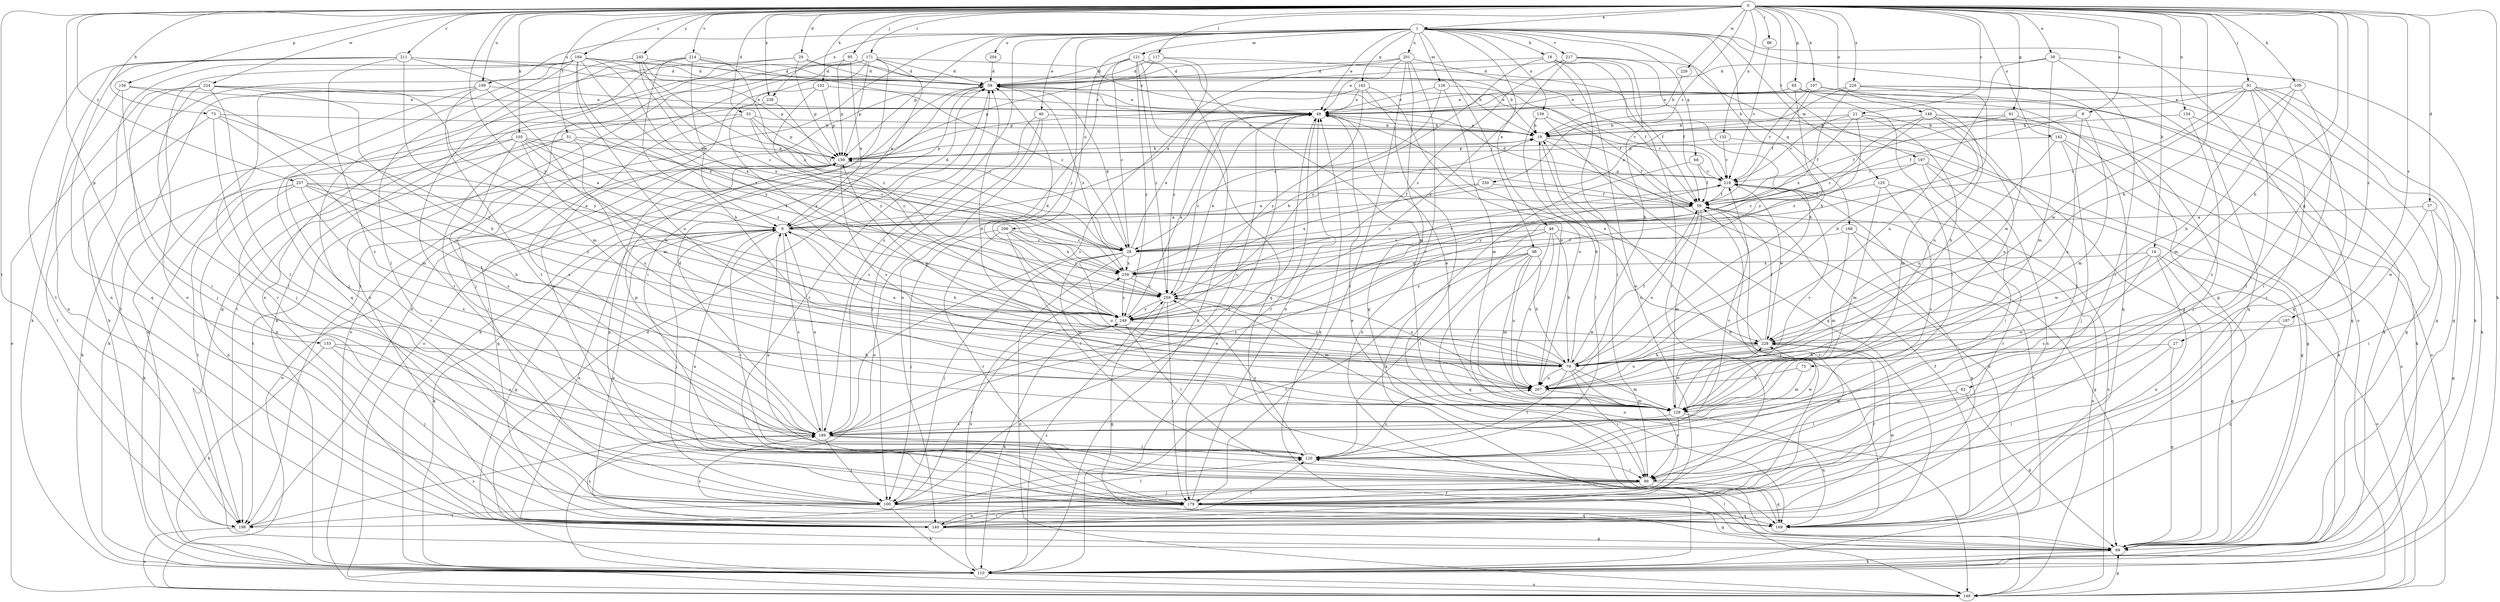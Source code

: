 strict digraph  {
0;
1;
8;
9;
14;
18;
19;
21;
27;
28;
29;
33;
37;
38;
39;
40;
48;
49;
51;
59;
61;
62;
65;
68;
69;
73;
75;
79;
86;
89;
91;
95;
98;
100;
102;
105;
107;
109;
110;
117;
120;
121;
125;
126;
129;
132;
134;
139;
140;
142;
148;
149;
153;
156;
159;
162;
168;
169;
171;
179;
184;
187;
189;
197;
198;
199;
201;
204;
206;
207;
211;
214;
217;
218;
224;
226;
228;
229;
238;
239;
245;
249;
250;
257;
259;
0 -> 1  [label=a];
0 -> 8  [label=a];
0 -> 14  [label=b];
0 -> 21  [label=c];
0 -> 27  [label=c];
0 -> 29  [label=d];
0 -> 33  [label=d];
0 -> 37  [label=d];
0 -> 39  [label=e];
0 -> 51  [label=f];
0 -> 61  [label=g];
0 -> 62  [label=g];
0 -> 65  [label=g];
0 -> 73  [label=h];
0 -> 75  [label=h];
0 -> 79  [label=h];
0 -> 86  [label=i];
0 -> 91  [label=j];
0 -> 95  [label=j];
0 -> 102  [label=k];
0 -> 105  [label=k];
0 -> 107  [label=k];
0 -> 109  [label=k];
0 -> 110  [label=k];
0 -> 117  [label=l];
0 -> 132  [label=n];
0 -> 134  [label=n];
0 -> 142  [label=o];
0 -> 148  [label=o];
0 -> 153  [label=p];
0 -> 156  [label=p];
0 -> 171  [label=r];
0 -> 184  [label=s];
0 -> 187  [label=s];
0 -> 197  [label=t];
0 -> 198  [label=t];
0 -> 199  [label=u];
0 -> 211  [label=v];
0 -> 214  [label=v];
0 -> 224  [label=w];
0 -> 226  [label=w];
0 -> 229  [label=x];
0 -> 238  [label=x];
0 -> 245  [label=y];
0 -> 249  [label=y];
0 -> 250  [label=z];
0 -> 257  [label=z];
1 -> 18  [label=b];
1 -> 40  [label=e];
1 -> 48  [label=e];
1 -> 49  [label=e];
1 -> 68  [label=g];
1 -> 69  [label=g];
1 -> 79  [label=h];
1 -> 98  [label=j];
1 -> 121  [label=m];
1 -> 125  [label=m];
1 -> 126  [label=m];
1 -> 139  [label=n];
1 -> 149  [label=o];
1 -> 159  [label=p];
1 -> 162  [label=q];
1 -> 168  [label=q];
1 -> 189  [label=s];
1 -> 198  [label=t];
1 -> 199  [label=u];
1 -> 201  [label=u];
1 -> 204  [label=u];
1 -> 206  [label=u];
1 -> 217  [label=v];
1 -> 238  [label=x];
1 -> 249  [label=y];
8 -> 19  [label=b];
8 -> 59  [label=f];
8 -> 129  [label=m];
8 -> 207  [label=u];
9 -> 28  [label=c];
9 -> 38  [label=d];
9 -> 69  [label=g];
9 -> 79  [label=h];
9 -> 89  [label=i];
9 -> 100  [label=j];
9 -> 110  [label=k];
9 -> 189  [label=s];
14 -> 69  [label=g];
14 -> 140  [label=n];
14 -> 149  [label=o];
14 -> 189  [label=s];
14 -> 228  [label=w];
14 -> 239  [label=x];
18 -> 38  [label=d];
18 -> 59  [label=f];
18 -> 89  [label=i];
18 -> 140  [label=n];
18 -> 179  [label=r];
18 -> 249  [label=y];
19 -> 49  [label=e];
19 -> 59  [label=f];
19 -> 120  [label=l];
19 -> 149  [label=o];
19 -> 159  [label=p];
21 -> 19  [label=b];
21 -> 59  [label=f];
21 -> 79  [label=h];
21 -> 207  [label=u];
21 -> 218  [label=v];
21 -> 259  [label=z];
27 -> 69  [label=g];
27 -> 79  [label=h];
27 -> 100  [label=j];
28 -> 38  [label=d];
28 -> 49  [label=e];
28 -> 100  [label=j];
28 -> 129  [label=m];
28 -> 149  [label=o];
28 -> 207  [label=u];
28 -> 239  [label=x];
29 -> 19  [label=b];
29 -> 38  [label=d];
29 -> 100  [label=j];
29 -> 140  [label=n];
29 -> 159  [label=p];
33 -> 19  [label=b];
33 -> 59  [label=f];
33 -> 110  [label=k];
33 -> 159  [label=p];
33 -> 189  [label=s];
33 -> 259  [label=z];
37 -> 9  [label=a];
37 -> 69  [label=g];
37 -> 89  [label=i];
37 -> 228  [label=w];
38 -> 49  [label=e];
38 -> 110  [label=k];
38 -> 149  [label=o];
38 -> 179  [label=r];
38 -> 218  [label=v];
38 -> 239  [label=x];
39 -> 38  [label=d];
39 -> 89  [label=i];
39 -> 110  [label=k];
39 -> 129  [label=m];
39 -> 207  [label=u];
40 -> 19  [label=b];
40 -> 100  [label=j];
40 -> 149  [label=o];
40 -> 189  [label=s];
48 -> 28  [label=c];
48 -> 79  [label=h];
48 -> 120  [label=l];
48 -> 149  [label=o];
48 -> 189  [label=s];
48 -> 207  [label=u];
48 -> 228  [label=w];
49 -> 19  [label=b];
49 -> 100  [label=j];
49 -> 179  [label=r];
49 -> 189  [label=s];
49 -> 259  [label=z];
51 -> 28  [label=c];
51 -> 89  [label=i];
51 -> 140  [label=n];
51 -> 159  [label=p];
51 -> 207  [label=u];
59 -> 9  [label=a];
59 -> 28  [label=c];
59 -> 38  [label=d];
59 -> 129  [label=m];
59 -> 149  [label=o];
59 -> 179  [label=r];
59 -> 207  [label=u];
61 -> 19  [label=b];
61 -> 59  [label=f];
61 -> 100  [label=j];
61 -> 228  [label=w];
62 -> 69  [label=g];
62 -> 120  [label=l];
62 -> 129  [label=m];
65 -> 49  [label=e];
65 -> 110  [label=k];
65 -> 120  [label=l];
65 -> 159  [label=p];
65 -> 169  [label=q];
65 -> 249  [label=y];
68 -> 59  [label=f];
68 -> 110  [label=k];
68 -> 218  [label=v];
69 -> 49  [label=e];
69 -> 110  [label=k];
69 -> 120  [label=l];
73 -> 19  [label=b];
73 -> 120  [label=l];
73 -> 129  [label=m];
73 -> 198  [label=t];
73 -> 249  [label=y];
75 -> 129  [label=m];
75 -> 207  [label=u];
79 -> 9  [label=a];
79 -> 19  [label=b];
79 -> 38  [label=d];
79 -> 59  [label=f];
79 -> 89  [label=i];
79 -> 120  [label=l];
79 -> 129  [label=m];
79 -> 159  [label=p];
79 -> 179  [label=r];
79 -> 207  [label=u];
79 -> 259  [label=z];
86 -> 218  [label=v];
89 -> 9  [label=a];
89 -> 100  [label=j];
89 -> 169  [label=q];
89 -> 179  [label=r];
91 -> 19  [label=b];
91 -> 28  [label=c];
91 -> 49  [label=e];
91 -> 69  [label=g];
91 -> 89  [label=i];
91 -> 110  [label=k];
91 -> 169  [label=q];
91 -> 179  [label=r];
91 -> 228  [label=w];
95 -> 9  [label=a];
95 -> 38  [label=d];
95 -> 110  [label=k];
95 -> 159  [label=p];
98 -> 79  [label=h];
98 -> 129  [label=m];
98 -> 169  [label=q];
98 -> 198  [label=t];
98 -> 207  [label=u];
98 -> 239  [label=x];
98 -> 249  [label=y];
100 -> 110  [label=k];
100 -> 120  [label=l];
100 -> 169  [label=q];
100 -> 198  [label=t];
100 -> 249  [label=y];
102 -> 49  [label=e];
102 -> 159  [label=p];
102 -> 198  [label=t];
102 -> 249  [label=y];
105 -> 9  [label=a];
105 -> 110  [label=k];
105 -> 159  [label=p];
105 -> 179  [label=r];
105 -> 189  [label=s];
105 -> 228  [label=w];
105 -> 239  [label=x];
105 -> 259  [label=z];
107 -> 49  [label=e];
107 -> 59  [label=f];
107 -> 69  [label=g];
107 -> 207  [label=u];
107 -> 218  [label=v];
109 -> 49  [label=e];
109 -> 79  [label=h];
109 -> 89  [label=i];
109 -> 129  [label=m];
110 -> 38  [label=d];
110 -> 49  [label=e];
110 -> 149  [label=o];
110 -> 218  [label=v];
110 -> 239  [label=x];
110 -> 259  [label=z];
117 -> 9  [label=a];
117 -> 38  [label=d];
117 -> 79  [label=h];
117 -> 159  [label=p];
120 -> 89  [label=i];
120 -> 207  [label=u];
120 -> 218  [label=v];
120 -> 259  [label=z];
121 -> 28  [label=c];
121 -> 38  [label=d];
121 -> 110  [label=k];
121 -> 129  [label=m];
121 -> 140  [label=n];
121 -> 169  [label=q];
121 -> 249  [label=y];
121 -> 259  [label=z];
125 -> 59  [label=f];
125 -> 129  [label=m];
125 -> 179  [label=r];
125 -> 189  [label=s];
126 -> 28  [label=c];
126 -> 49  [label=e];
126 -> 59  [label=f];
126 -> 129  [label=m];
129 -> 49  [label=e];
129 -> 89  [label=i];
129 -> 169  [label=q];
129 -> 189  [label=s];
129 -> 218  [label=v];
129 -> 228  [label=w];
132 -> 69  [label=g];
132 -> 159  [label=p];
132 -> 218  [label=v];
134 -> 19  [label=b];
134 -> 69  [label=g];
134 -> 189  [label=s];
139 -> 19  [label=b];
139 -> 169  [label=q];
139 -> 207  [label=u];
139 -> 218  [label=v];
140 -> 9  [label=a];
140 -> 69  [label=g];
140 -> 120  [label=l];
140 -> 179  [label=r];
140 -> 189  [label=s];
140 -> 228  [label=w];
142 -> 100  [label=j];
142 -> 110  [label=k];
142 -> 149  [label=o];
142 -> 159  [label=p];
142 -> 207  [label=u];
148 -> 19  [label=b];
148 -> 28  [label=c];
148 -> 110  [label=k];
148 -> 120  [label=l];
148 -> 129  [label=m];
148 -> 149  [label=o];
148 -> 259  [label=z];
149 -> 69  [label=g];
153 -> 79  [label=h];
153 -> 100  [label=j];
153 -> 110  [label=k];
153 -> 189  [label=s];
156 -> 49  [label=e];
156 -> 89  [label=i];
156 -> 140  [label=n];
156 -> 207  [label=u];
159 -> 19  [label=b];
159 -> 149  [label=o];
159 -> 169  [label=q];
159 -> 198  [label=t];
159 -> 207  [label=u];
159 -> 218  [label=v];
162 -> 49  [label=e];
162 -> 89  [label=i];
162 -> 207  [label=u];
162 -> 249  [label=y];
162 -> 259  [label=z];
168 -> 28  [label=c];
168 -> 69  [label=g];
168 -> 129  [label=m];
168 -> 140  [label=n];
169 -> 9  [label=a];
169 -> 19  [label=b];
169 -> 49  [label=e];
169 -> 59  [label=f];
169 -> 189  [label=s];
171 -> 9  [label=a];
171 -> 38  [label=d];
171 -> 49  [label=e];
171 -> 89  [label=i];
171 -> 100  [label=j];
171 -> 140  [label=n];
171 -> 149  [label=o];
171 -> 159  [label=p];
171 -> 179  [label=r];
179 -> 9  [label=a];
179 -> 49  [label=e];
179 -> 59  [label=f];
179 -> 69  [label=g];
179 -> 140  [label=n];
179 -> 159  [label=p];
179 -> 169  [label=q];
184 -> 19  [label=b];
184 -> 28  [label=c];
184 -> 38  [label=d];
184 -> 110  [label=k];
184 -> 120  [label=l];
184 -> 140  [label=n];
184 -> 169  [label=q];
184 -> 207  [label=u];
184 -> 239  [label=x];
184 -> 249  [label=y];
184 -> 259  [label=z];
187 -> 169  [label=q];
187 -> 228  [label=w];
189 -> 9  [label=a];
189 -> 38  [label=d];
189 -> 89  [label=i];
189 -> 100  [label=j];
189 -> 120  [label=l];
189 -> 159  [label=p];
189 -> 228  [label=w];
197 -> 69  [label=g];
197 -> 89  [label=i];
197 -> 140  [label=n];
197 -> 218  [label=v];
197 -> 249  [label=y];
198 -> 38  [label=d];
198 -> 149  [label=o];
198 -> 189  [label=s];
199 -> 49  [label=e];
199 -> 100  [label=j];
199 -> 110  [label=k];
199 -> 120  [label=l];
199 -> 129  [label=m];
199 -> 198  [label=t];
201 -> 38  [label=d];
201 -> 49  [label=e];
201 -> 59  [label=f];
201 -> 69  [label=g];
201 -> 149  [label=o];
201 -> 179  [label=r];
201 -> 189  [label=s];
204 -> 38  [label=d];
206 -> 28  [label=c];
206 -> 100  [label=j];
206 -> 120  [label=l];
206 -> 179  [label=r];
206 -> 239  [label=x];
206 -> 259  [label=z];
207 -> 129  [label=m];
211 -> 38  [label=d];
211 -> 49  [label=e];
211 -> 110  [label=k];
211 -> 129  [label=m];
211 -> 169  [label=q];
211 -> 189  [label=s];
211 -> 198  [label=t];
211 -> 239  [label=x];
214 -> 9  [label=a];
214 -> 28  [label=c];
214 -> 38  [label=d];
214 -> 69  [label=g];
214 -> 79  [label=h];
214 -> 179  [label=r];
214 -> 259  [label=z];
217 -> 38  [label=d];
217 -> 59  [label=f];
217 -> 69  [label=g];
217 -> 79  [label=h];
217 -> 249  [label=y];
217 -> 259  [label=z];
218 -> 59  [label=f];
218 -> 149  [label=o];
218 -> 159  [label=p];
218 -> 228  [label=w];
224 -> 49  [label=e];
224 -> 79  [label=h];
224 -> 100  [label=j];
224 -> 120  [label=l];
224 -> 149  [label=o];
224 -> 179  [label=r];
224 -> 249  [label=y];
226 -> 19  [label=b];
228 -> 49  [label=e];
228 -> 59  [label=f];
228 -> 79  [label=h];
228 -> 179  [label=r];
228 -> 207  [label=u];
229 -> 9  [label=a];
229 -> 49  [label=e];
229 -> 69  [label=g];
229 -> 79  [label=h];
229 -> 169  [label=q];
229 -> 239  [label=x];
238 -> 28  [label=c];
238 -> 249  [label=y];
239 -> 19  [label=b];
239 -> 207  [label=u];
239 -> 218  [label=v];
239 -> 249  [label=y];
239 -> 259  [label=z];
245 -> 28  [label=c];
245 -> 38  [label=d];
245 -> 140  [label=n];
245 -> 159  [label=p];
245 -> 239  [label=x];
249 -> 38  [label=d];
249 -> 49  [label=e];
249 -> 110  [label=k];
249 -> 120  [label=l];
249 -> 218  [label=v];
249 -> 228  [label=w];
250 -> 9  [label=a];
250 -> 59  [label=f];
250 -> 239  [label=x];
257 -> 9  [label=a];
257 -> 59  [label=f];
257 -> 79  [label=h];
257 -> 110  [label=k];
257 -> 140  [label=n];
257 -> 189  [label=s];
257 -> 198  [label=t];
257 -> 249  [label=y];
259 -> 49  [label=e];
259 -> 69  [label=g];
259 -> 129  [label=m];
259 -> 179  [label=r];
259 -> 249  [label=y];
}
